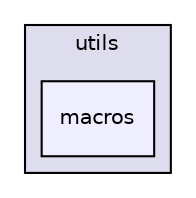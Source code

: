 digraph "includetmp/rpcdds/utils/macros" {
  compound=true
  node [ fontsize="10", fontname="Helvetica"];
  edge [ labelfontsize="10", labelfontname="Helvetica"];
  subgraph clusterdir_8ea07a9a9e99b71c7706a786e89400f4 {
    graph [ bgcolor="#ddddee", pencolor="black", label="utils" fontname="Helvetica", fontsize="10", URL="dir_8ea07a9a9e99b71c7706a786e89400f4.html"]
  dir_28960a523e029614ffe29f612767f3cd [shape=box, label="macros", style="filled", fillcolor="#eeeeff", pencolor="black", URL="dir_28960a523e029614ffe29f612767f3cd.html"];
  }
}
